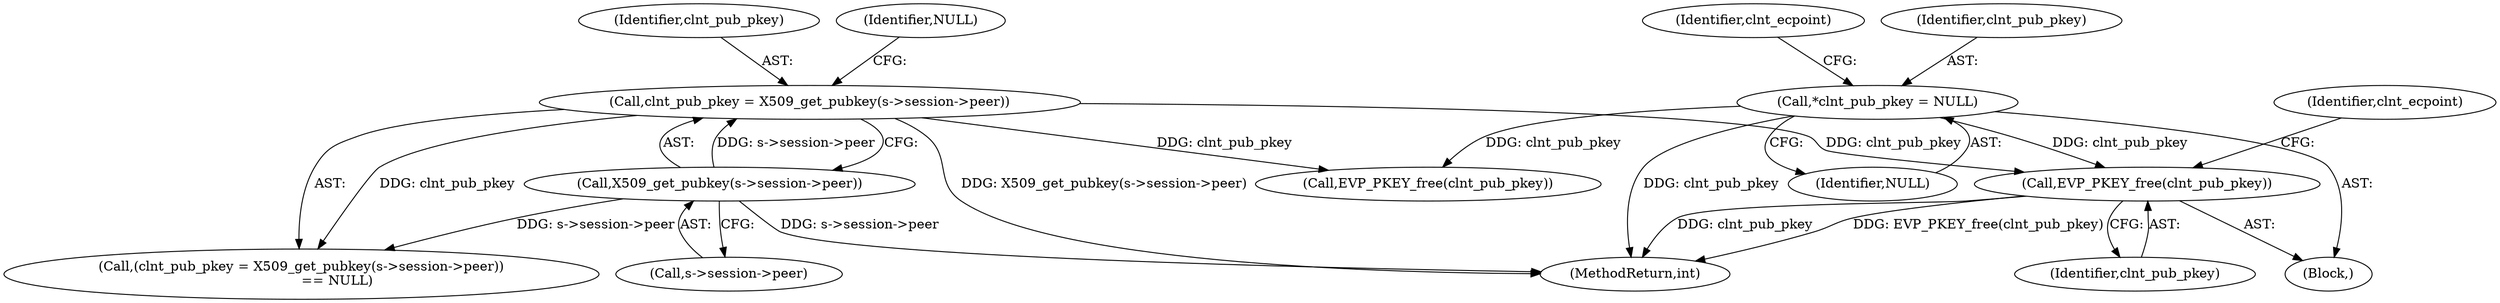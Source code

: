 digraph "0_openssl_3c66a669dfc7b3792f7af0758ea26fe8502ce70c@API" {
"1002143" [label="(Call,EVP_PKEY_free(clnt_pub_pkey))"];
"1001365" [label="(Call,clnt_pub_pkey = X509_get_pubkey(s->session->peer))"];
"1001367" [label="(Call,X509_get_pubkey(s->session->peer))"];
"1000173" [label="(Call,*clnt_pub_pkey = NULL)"];
"1001367" [label="(Call,X509_get_pubkey(s->session->peer))"];
"1001366" [label="(Identifier,clnt_pub_pkey)"];
"1002146" [label="(Identifier,clnt_ecpoint)"];
"1001494" [label="(Call,EVP_PKEY_free(clnt_pub_pkey))"];
"1001373" [label="(Identifier,NULL)"];
"1000173" [label="(Call,*clnt_pub_pkey = NULL)"];
"1002144" [label="(Identifier,clnt_pub_pkey)"];
"1002143" [label="(Call,EVP_PKEY_free(clnt_pub_pkey))"];
"1000178" [label="(Identifier,clnt_ecpoint)"];
"1002163" [label="(MethodReturn,int)"];
"1000175" [label="(Identifier,NULL)"];
"1000174" [label="(Identifier,clnt_pub_pkey)"];
"1001364" [label="(Call,(clnt_pub_pkey = X509_get_pubkey(s->session->peer))\n                 == NULL)"];
"1001368" [label="(Call,s->session->peer)"];
"1000143" [label="(Block,)"];
"1001365" [label="(Call,clnt_pub_pkey = X509_get_pubkey(s->session->peer))"];
"1002143" -> "1000143"  [label="AST: "];
"1002143" -> "1002144"  [label="CFG: "];
"1002144" -> "1002143"  [label="AST: "];
"1002146" -> "1002143"  [label="CFG: "];
"1002143" -> "1002163"  [label="DDG: clnt_pub_pkey"];
"1002143" -> "1002163"  [label="DDG: EVP_PKEY_free(clnt_pub_pkey)"];
"1001365" -> "1002143"  [label="DDG: clnt_pub_pkey"];
"1000173" -> "1002143"  [label="DDG: clnt_pub_pkey"];
"1001365" -> "1001364"  [label="AST: "];
"1001365" -> "1001367"  [label="CFG: "];
"1001366" -> "1001365"  [label="AST: "];
"1001367" -> "1001365"  [label="AST: "];
"1001373" -> "1001365"  [label="CFG: "];
"1001365" -> "1002163"  [label="DDG: X509_get_pubkey(s->session->peer)"];
"1001365" -> "1001364"  [label="DDG: clnt_pub_pkey"];
"1001367" -> "1001365"  [label="DDG: s->session->peer"];
"1001365" -> "1001494"  [label="DDG: clnt_pub_pkey"];
"1001367" -> "1001368"  [label="CFG: "];
"1001368" -> "1001367"  [label="AST: "];
"1001367" -> "1002163"  [label="DDG: s->session->peer"];
"1001367" -> "1001364"  [label="DDG: s->session->peer"];
"1000173" -> "1000143"  [label="AST: "];
"1000173" -> "1000175"  [label="CFG: "];
"1000174" -> "1000173"  [label="AST: "];
"1000175" -> "1000173"  [label="AST: "];
"1000178" -> "1000173"  [label="CFG: "];
"1000173" -> "1002163"  [label="DDG: clnt_pub_pkey"];
"1000173" -> "1001494"  [label="DDG: clnt_pub_pkey"];
}
